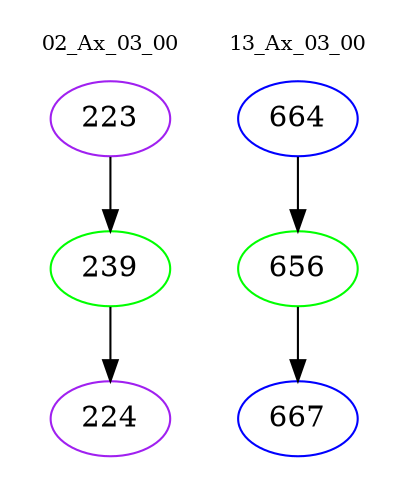 digraph{
subgraph cluster_0 {
color = white
label = "02_Ax_03_00";
fontsize=10;
T0_223 [label="223", color="purple"]
T0_223 -> T0_239 [color="black"]
T0_239 [label="239", color="green"]
T0_239 -> T0_224 [color="black"]
T0_224 [label="224", color="purple"]
}
subgraph cluster_1 {
color = white
label = "13_Ax_03_00";
fontsize=10;
T1_664 [label="664", color="blue"]
T1_664 -> T1_656 [color="black"]
T1_656 [label="656", color="green"]
T1_656 -> T1_667 [color="black"]
T1_667 [label="667", color="blue"]
}
}
